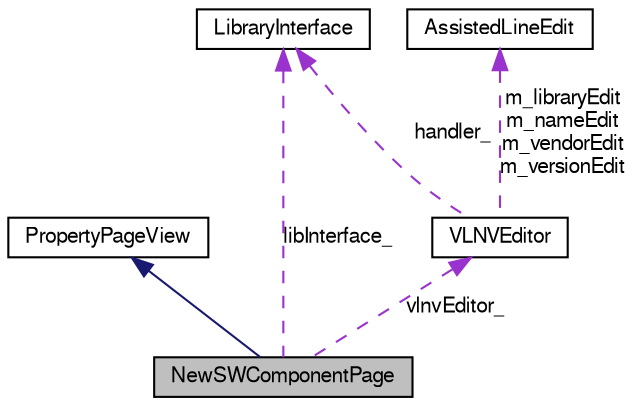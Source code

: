 digraph G
{
  bgcolor="transparent";
  edge [fontname="FreeSans",fontsize=10,labelfontname="FreeSans",labelfontsize=10];
  node [fontname="FreeSans",fontsize=10,shape=record];
  Node1 [label="NewSWComponentPage",height=0.2,width=0.4,color="black", fillcolor="grey75", style="filled" fontcolor="black"];
  Node2 -> Node1 [dir=back,color="midnightblue",fontsize=10,style="solid",fontname="FreeSans"];
  Node2 [label="PropertyPageView",height=0.2,width=0.4,color="black",URL="$class_property_page_view.html",tooltip="PropertyPageView class."];
  Node3 -> Node1 [dir=back,color="darkorchid3",fontsize=10,style="dashed",label="libInterface_",fontname="FreeSans"];
  Node3 [label="LibraryInterface",height=0.2,width=0.4,color="black",URL="$class_library_interface.html",tooltip="LibraryInterface defines an interface to operate the IP-Xact-library."];
  Node4 -> Node1 [dir=back,color="darkorchid3",fontsize=10,style="dashed",label="vlnvEditor_",fontname="FreeSans"];
  Node4 [label="VLNVEditor",height=0.2,width=0.4,color="black",URL="$class_v_l_n_v_editor.html",tooltip="VLNVEditor class."];
  Node3 -> Node4 [dir=back,color="darkorchid3",fontsize=10,style="dashed",label="handler_",fontname="FreeSans"];
  Node5 -> Node4 [dir=back,color="darkorchid3",fontsize=10,style="dashed",label="m_libraryEdit\nm_nameEdit\nm_vendorEdit\nm_versionEdit",fontname="FreeSans"];
  Node5 [label="AssistedLineEdit",height=0.2,width=0.4,color="black",URL="$class_assisted_line_edit.html",tooltip="AssistedLineEdit class."];
}

